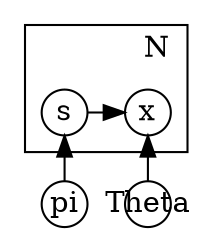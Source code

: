 digraph mixture {

    graph [
        ranksep = 0.3
    ]

    node [
        fixedsize = true,
        width = 0.3
    ];

    subgraph cluster {
        label = "N";
        labeljust = "r";
        shape = box;

        s [texlbl = "$\mathbf{s}_n$", shape = circle];
        x [texlbl = "$\mathbf{x}_n$", shape = circle];

        s -> x;

        {rank = same; s; x;};
    };

    pi    [texlbl = "$\mathbf{\pi}$",    shape = circle];
    Theta [texlbl = "$\mathbf{\Theta}$", shape = circle];

    pi -> s;
    Theta -> x;

    {rank = sink; pi; Theta;};
}
